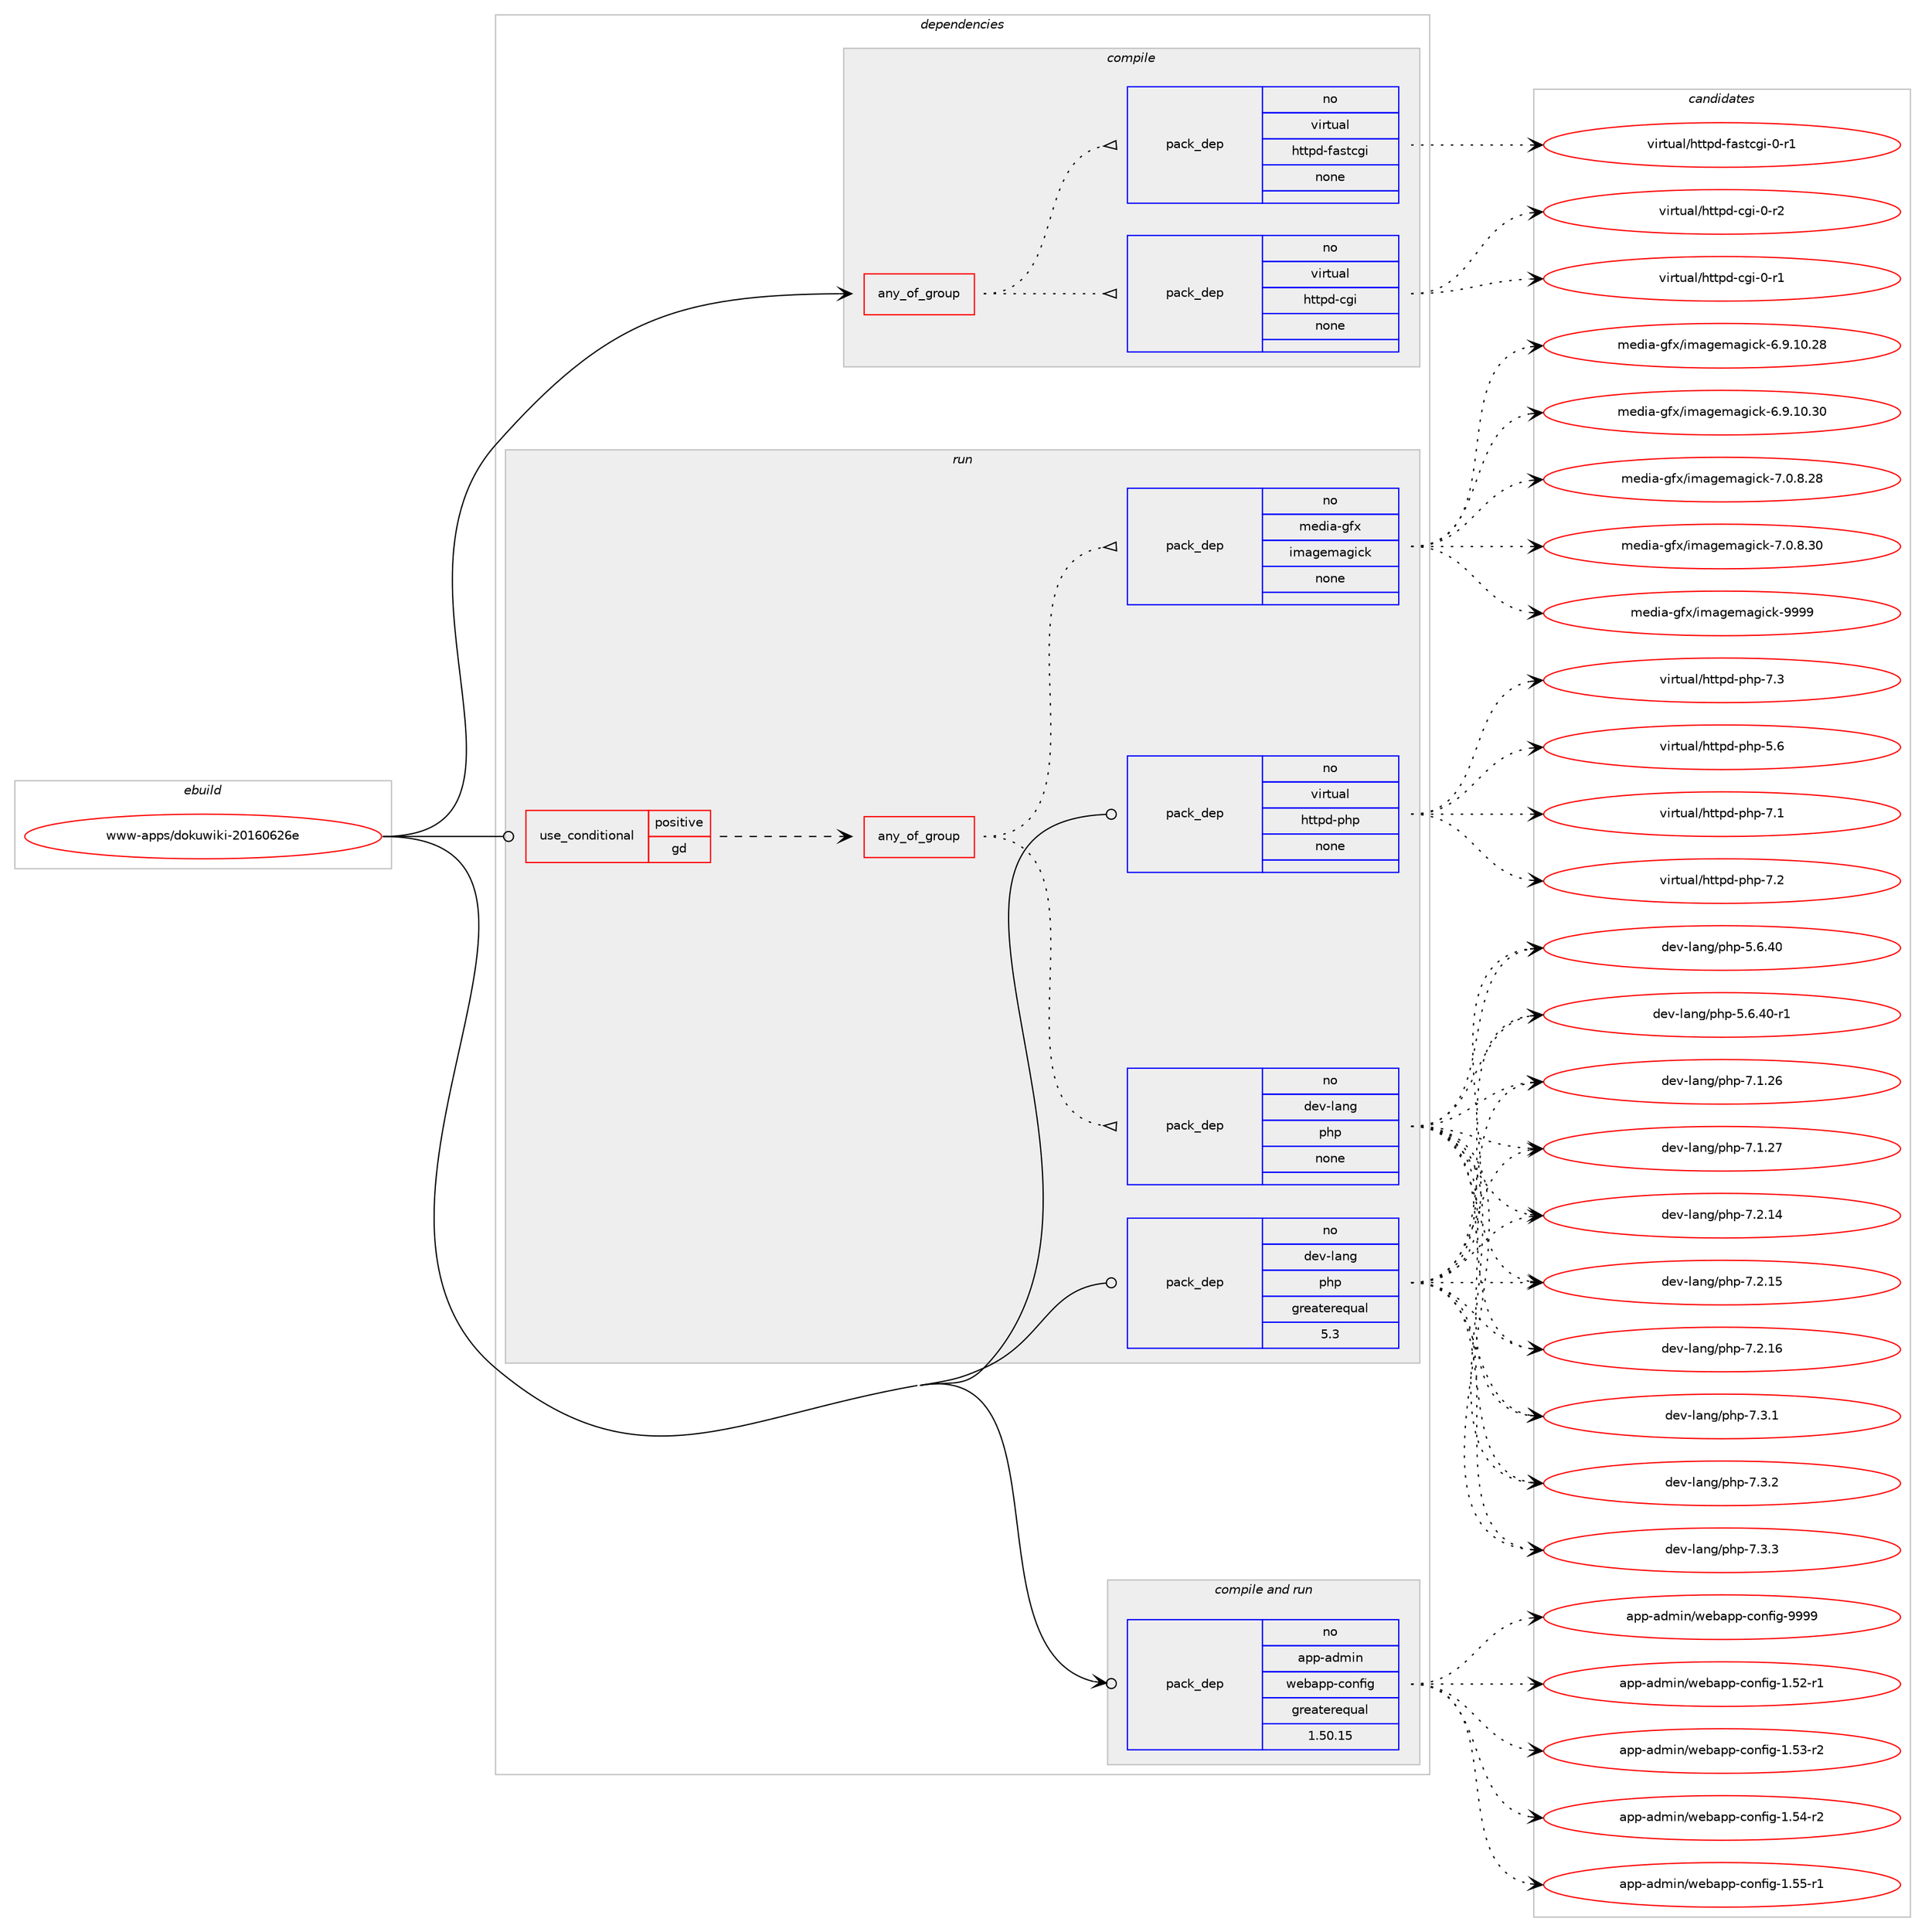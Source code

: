 digraph prolog {

# *************
# Graph options
# *************

newrank=true;
concentrate=true;
compound=true;
graph [rankdir=LR,fontname=Helvetica,fontsize=10,ranksep=1.5];#, ranksep=2.5, nodesep=0.2];
edge  [arrowhead=vee];
node  [fontname=Helvetica,fontsize=10];

# **********
# The ebuild
# **********

subgraph cluster_leftcol {
color=gray;
rank=same;
label=<<i>ebuild</i>>;
id [label="www-apps/dokuwiki-20160626e", color=red, width=4, href="../www-apps/dokuwiki-20160626e.svg"];
}

# ****************
# The dependencies
# ****************

subgraph cluster_midcol {
color=gray;
label=<<i>dependencies</i>>;
subgraph cluster_compile {
fillcolor="#eeeeee";
style=filled;
label=<<i>compile</i>>;
subgraph any28151 {
dependency1744233 [label=<<TABLE BORDER="0" CELLBORDER="1" CELLSPACING="0" CELLPADDING="4"><TR><TD CELLPADDING="10">any_of_group</TD></TR></TABLE>>, shape=none, color=red];subgraph pack1252120 {
dependency1744234 [label=<<TABLE BORDER="0" CELLBORDER="1" CELLSPACING="0" CELLPADDING="4" WIDTH="220"><TR><TD ROWSPAN="6" CELLPADDING="30">pack_dep</TD></TR><TR><TD WIDTH="110">no</TD></TR><TR><TD>virtual</TD></TR><TR><TD>httpd-cgi</TD></TR><TR><TD>none</TD></TR><TR><TD></TD></TR></TABLE>>, shape=none, color=blue];
}
dependency1744233:e -> dependency1744234:w [weight=20,style="dotted",arrowhead="oinv"];
subgraph pack1252121 {
dependency1744235 [label=<<TABLE BORDER="0" CELLBORDER="1" CELLSPACING="0" CELLPADDING="4" WIDTH="220"><TR><TD ROWSPAN="6" CELLPADDING="30">pack_dep</TD></TR><TR><TD WIDTH="110">no</TD></TR><TR><TD>virtual</TD></TR><TR><TD>httpd-fastcgi</TD></TR><TR><TD>none</TD></TR><TR><TD></TD></TR></TABLE>>, shape=none, color=blue];
}
dependency1744233:e -> dependency1744235:w [weight=20,style="dotted",arrowhead="oinv"];
}
id:e -> dependency1744233:w [weight=20,style="solid",arrowhead="vee"];
}
subgraph cluster_compileandrun {
fillcolor="#eeeeee";
style=filled;
label=<<i>compile and run</i>>;
subgraph pack1252122 {
dependency1744236 [label=<<TABLE BORDER="0" CELLBORDER="1" CELLSPACING="0" CELLPADDING="4" WIDTH="220"><TR><TD ROWSPAN="6" CELLPADDING="30">pack_dep</TD></TR><TR><TD WIDTH="110">no</TD></TR><TR><TD>app-admin</TD></TR><TR><TD>webapp-config</TD></TR><TR><TD>greaterequal</TD></TR><TR><TD>1.50.15</TD></TR></TABLE>>, shape=none, color=blue];
}
id:e -> dependency1744236:w [weight=20,style="solid",arrowhead="odotvee"];
}
subgraph cluster_run {
fillcolor="#eeeeee";
style=filled;
label=<<i>run</i>>;
subgraph cond462970 {
dependency1744237 [label=<<TABLE BORDER="0" CELLBORDER="1" CELLSPACING="0" CELLPADDING="4"><TR><TD ROWSPAN="3" CELLPADDING="10">use_conditional</TD></TR><TR><TD>positive</TD></TR><TR><TD>gd</TD></TR></TABLE>>, shape=none, color=red];
subgraph any28152 {
dependency1744238 [label=<<TABLE BORDER="0" CELLBORDER="1" CELLSPACING="0" CELLPADDING="4"><TR><TD CELLPADDING="10">any_of_group</TD></TR></TABLE>>, shape=none, color=red];subgraph pack1252123 {
dependency1744239 [label=<<TABLE BORDER="0" CELLBORDER="1" CELLSPACING="0" CELLPADDING="4" WIDTH="220"><TR><TD ROWSPAN="6" CELLPADDING="30">pack_dep</TD></TR><TR><TD WIDTH="110">no</TD></TR><TR><TD>dev-lang</TD></TR><TR><TD>php</TD></TR><TR><TD>none</TD></TR><TR><TD></TD></TR></TABLE>>, shape=none, color=blue];
}
dependency1744238:e -> dependency1744239:w [weight=20,style="dotted",arrowhead="oinv"];
subgraph pack1252124 {
dependency1744240 [label=<<TABLE BORDER="0" CELLBORDER="1" CELLSPACING="0" CELLPADDING="4" WIDTH="220"><TR><TD ROWSPAN="6" CELLPADDING="30">pack_dep</TD></TR><TR><TD WIDTH="110">no</TD></TR><TR><TD>media-gfx</TD></TR><TR><TD>imagemagick</TD></TR><TR><TD>none</TD></TR><TR><TD></TD></TR></TABLE>>, shape=none, color=blue];
}
dependency1744238:e -> dependency1744240:w [weight=20,style="dotted",arrowhead="oinv"];
}
dependency1744237:e -> dependency1744238:w [weight=20,style="dashed",arrowhead="vee"];
}
id:e -> dependency1744237:w [weight=20,style="solid",arrowhead="odot"];
subgraph pack1252125 {
dependency1744241 [label=<<TABLE BORDER="0" CELLBORDER="1" CELLSPACING="0" CELLPADDING="4" WIDTH="220"><TR><TD ROWSPAN="6" CELLPADDING="30">pack_dep</TD></TR><TR><TD WIDTH="110">no</TD></TR><TR><TD>dev-lang</TD></TR><TR><TD>php</TD></TR><TR><TD>greaterequal</TD></TR><TR><TD>5.3</TD></TR></TABLE>>, shape=none, color=blue];
}
id:e -> dependency1744241:w [weight=20,style="solid",arrowhead="odot"];
subgraph pack1252126 {
dependency1744242 [label=<<TABLE BORDER="0" CELLBORDER="1" CELLSPACING="0" CELLPADDING="4" WIDTH="220"><TR><TD ROWSPAN="6" CELLPADDING="30">pack_dep</TD></TR><TR><TD WIDTH="110">no</TD></TR><TR><TD>virtual</TD></TR><TR><TD>httpd-php</TD></TR><TR><TD>none</TD></TR><TR><TD></TD></TR></TABLE>>, shape=none, color=blue];
}
id:e -> dependency1744242:w [weight=20,style="solid",arrowhead="odot"];
}
}

# **************
# The candidates
# **************

subgraph cluster_choices {
rank=same;
color=gray;
label=<<i>candidates</i>>;

subgraph choice1252120 {
color=black;
nodesep=1;
choice1181051141161179710847104116116112100459910310545484511449 [label="virtual/httpd-cgi-0-r1", color=red, width=4,href="../virtual/httpd-cgi-0-r1.svg"];
choice1181051141161179710847104116116112100459910310545484511450 [label="virtual/httpd-cgi-0-r2", color=red, width=4,href="../virtual/httpd-cgi-0-r2.svg"];
dependency1744234:e -> choice1181051141161179710847104116116112100459910310545484511449:w [style=dotted,weight="100"];
dependency1744234:e -> choice1181051141161179710847104116116112100459910310545484511450:w [style=dotted,weight="100"];
}
subgraph choice1252121 {
color=black;
nodesep=1;
choice118105114116117971084710411611611210045102971151169910310545484511449 [label="virtual/httpd-fastcgi-0-r1", color=red, width=4,href="../virtual/httpd-fastcgi-0-r1.svg"];
dependency1744235:e -> choice118105114116117971084710411611611210045102971151169910310545484511449:w [style=dotted,weight="100"];
}
subgraph choice1252122 {
color=black;
nodesep=1;
choice971121124597100109105110471191019897112112459911111010210510345494653504511449 [label="app-admin/webapp-config-1.52-r1", color=red, width=4,href="../app-admin/webapp-config-1.52-r1.svg"];
choice971121124597100109105110471191019897112112459911111010210510345494653514511450 [label="app-admin/webapp-config-1.53-r2", color=red, width=4,href="../app-admin/webapp-config-1.53-r2.svg"];
choice971121124597100109105110471191019897112112459911111010210510345494653524511450 [label="app-admin/webapp-config-1.54-r2", color=red, width=4,href="../app-admin/webapp-config-1.54-r2.svg"];
choice971121124597100109105110471191019897112112459911111010210510345494653534511449 [label="app-admin/webapp-config-1.55-r1", color=red, width=4,href="../app-admin/webapp-config-1.55-r1.svg"];
choice97112112459710010910511047119101989711211245991111101021051034557575757 [label="app-admin/webapp-config-9999", color=red, width=4,href="../app-admin/webapp-config-9999.svg"];
dependency1744236:e -> choice971121124597100109105110471191019897112112459911111010210510345494653504511449:w [style=dotted,weight="100"];
dependency1744236:e -> choice971121124597100109105110471191019897112112459911111010210510345494653514511450:w [style=dotted,weight="100"];
dependency1744236:e -> choice971121124597100109105110471191019897112112459911111010210510345494653524511450:w [style=dotted,weight="100"];
dependency1744236:e -> choice971121124597100109105110471191019897112112459911111010210510345494653534511449:w [style=dotted,weight="100"];
dependency1744236:e -> choice97112112459710010910511047119101989711211245991111101021051034557575757:w [style=dotted,weight="100"];
}
subgraph choice1252123 {
color=black;
nodesep=1;
choice10010111845108971101034711210411245534654465248 [label="dev-lang/php-5.6.40", color=red, width=4,href="../dev-lang/php-5.6.40.svg"];
choice100101118451089711010347112104112455346544652484511449 [label="dev-lang/php-5.6.40-r1", color=red, width=4,href="../dev-lang/php-5.6.40-r1.svg"];
choice10010111845108971101034711210411245554649465054 [label="dev-lang/php-7.1.26", color=red, width=4,href="../dev-lang/php-7.1.26.svg"];
choice10010111845108971101034711210411245554649465055 [label="dev-lang/php-7.1.27", color=red, width=4,href="../dev-lang/php-7.1.27.svg"];
choice10010111845108971101034711210411245554650464952 [label="dev-lang/php-7.2.14", color=red, width=4,href="../dev-lang/php-7.2.14.svg"];
choice10010111845108971101034711210411245554650464953 [label="dev-lang/php-7.2.15", color=red, width=4,href="../dev-lang/php-7.2.15.svg"];
choice10010111845108971101034711210411245554650464954 [label="dev-lang/php-7.2.16", color=red, width=4,href="../dev-lang/php-7.2.16.svg"];
choice100101118451089711010347112104112455546514649 [label="dev-lang/php-7.3.1", color=red, width=4,href="../dev-lang/php-7.3.1.svg"];
choice100101118451089711010347112104112455546514650 [label="dev-lang/php-7.3.2", color=red, width=4,href="../dev-lang/php-7.3.2.svg"];
choice100101118451089711010347112104112455546514651 [label="dev-lang/php-7.3.3", color=red, width=4,href="../dev-lang/php-7.3.3.svg"];
dependency1744239:e -> choice10010111845108971101034711210411245534654465248:w [style=dotted,weight="100"];
dependency1744239:e -> choice100101118451089711010347112104112455346544652484511449:w [style=dotted,weight="100"];
dependency1744239:e -> choice10010111845108971101034711210411245554649465054:w [style=dotted,weight="100"];
dependency1744239:e -> choice10010111845108971101034711210411245554649465055:w [style=dotted,weight="100"];
dependency1744239:e -> choice10010111845108971101034711210411245554650464952:w [style=dotted,weight="100"];
dependency1744239:e -> choice10010111845108971101034711210411245554650464953:w [style=dotted,weight="100"];
dependency1744239:e -> choice10010111845108971101034711210411245554650464954:w [style=dotted,weight="100"];
dependency1744239:e -> choice100101118451089711010347112104112455546514649:w [style=dotted,weight="100"];
dependency1744239:e -> choice100101118451089711010347112104112455546514650:w [style=dotted,weight="100"];
dependency1744239:e -> choice100101118451089711010347112104112455546514651:w [style=dotted,weight="100"];
}
subgraph choice1252124 {
color=black;
nodesep=1;
choice10910110010597451031021204710510997103101109971031059910745544657464948465056 [label="media-gfx/imagemagick-6.9.10.28", color=red, width=4,href="../media-gfx/imagemagick-6.9.10.28.svg"];
choice10910110010597451031021204710510997103101109971031059910745544657464948465148 [label="media-gfx/imagemagick-6.9.10.30", color=red, width=4,href="../media-gfx/imagemagick-6.9.10.30.svg"];
choice109101100105974510310212047105109971031011099710310599107455546484656465056 [label="media-gfx/imagemagick-7.0.8.28", color=red, width=4,href="../media-gfx/imagemagick-7.0.8.28.svg"];
choice109101100105974510310212047105109971031011099710310599107455546484656465148 [label="media-gfx/imagemagick-7.0.8.30", color=red, width=4,href="../media-gfx/imagemagick-7.0.8.30.svg"];
choice1091011001059745103102120471051099710310110997103105991074557575757 [label="media-gfx/imagemagick-9999", color=red, width=4,href="../media-gfx/imagemagick-9999.svg"];
dependency1744240:e -> choice10910110010597451031021204710510997103101109971031059910745544657464948465056:w [style=dotted,weight="100"];
dependency1744240:e -> choice10910110010597451031021204710510997103101109971031059910745544657464948465148:w [style=dotted,weight="100"];
dependency1744240:e -> choice109101100105974510310212047105109971031011099710310599107455546484656465056:w [style=dotted,weight="100"];
dependency1744240:e -> choice109101100105974510310212047105109971031011099710310599107455546484656465148:w [style=dotted,weight="100"];
dependency1744240:e -> choice1091011001059745103102120471051099710310110997103105991074557575757:w [style=dotted,weight="100"];
}
subgraph choice1252125 {
color=black;
nodesep=1;
choice10010111845108971101034711210411245534654465248 [label="dev-lang/php-5.6.40", color=red, width=4,href="../dev-lang/php-5.6.40.svg"];
choice100101118451089711010347112104112455346544652484511449 [label="dev-lang/php-5.6.40-r1", color=red, width=4,href="../dev-lang/php-5.6.40-r1.svg"];
choice10010111845108971101034711210411245554649465054 [label="dev-lang/php-7.1.26", color=red, width=4,href="../dev-lang/php-7.1.26.svg"];
choice10010111845108971101034711210411245554649465055 [label="dev-lang/php-7.1.27", color=red, width=4,href="../dev-lang/php-7.1.27.svg"];
choice10010111845108971101034711210411245554650464952 [label="dev-lang/php-7.2.14", color=red, width=4,href="../dev-lang/php-7.2.14.svg"];
choice10010111845108971101034711210411245554650464953 [label="dev-lang/php-7.2.15", color=red, width=4,href="../dev-lang/php-7.2.15.svg"];
choice10010111845108971101034711210411245554650464954 [label="dev-lang/php-7.2.16", color=red, width=4,href="../dev-lang/php-7.2.16.svg"];
choice100101118451089711010347112104112455546514649 [label="dev-lang/php-7.3.1", color=red, width=4,href="../dev-lang/php-7.3.1.svg"];
choice100101118451089711010347112104112455546514650 [label="dev-lang/php-7.3.2", color=red, width=4,href="../dev-lang/php-7.3.2.svg"];
choice100101118451089711010347112104112455546514651 [label="dev-lang/php-7.3.3", color=red, width=4,href="../dev-lang/php-7.3.3.svg"];
dependency1744241:e -> choice10010111845108971101034711210411245534654465248:w [style=dotted,weight="100"];
dependency1744241:e -> choice100101118451089711010347112104112455346544652484511449:w [style=dotted,weight="100"];
dependency1744241:e -> choice10010111845108971101034711210411245554649465054:w [style=dotted,weight="100"];
dependency1744241:e -> choice10010111845108971101034711210411245554649465055:w [style=dotted,weight="100"];
dependency1744241:e -> choice10010111845108971101034711210411245554650464952:w [style=dotted,weight="100"];
dependency1744241:e -> choice10010111845108971101034711210411245554650464953:w [style=dotted,weight="100"];
dependency1744241:e -> choice10010111845108971101034711210411245554650464954:w [style=dotted,weight="100"];
dependency1744241:e -> choice100101118451089711010347112104112455546514649:w [style=dotted,weight="100"];
dependency1744241:e -> choice100101118451089711010347112104112455546514650:w [style=dotted,weight="100"];
dependency1744241:e -> choice100101118451089711010347112104112455546514651:w [style=dotted,weight="100"];
}
subgraph choice1252126 {
color=black;
nodesep=1;
choice11810511411611797108471041161161121004511210411245534654 [label="virtual/httpd-php-5.6", color=red, width=4,href="../virtual/httpd-php-5.6.svg"];
choice11810511411611797108471041161161121004511210411245554649 [label="virtual/httpd-php-7.1", color=red, width=4,href="../virtual/httpd-php-7.1.svg"];
choice11810511411611797108471041161161121004511210411245554650 [label="virtual/httpd-php-7.2", color=red, width=4,href="../virtual/httpd-php-7.2.svg"];
choice11810511411611797108471041161161121004511210411245554651 [label="virtual/httpd-php-7.3", color=red, width=4,href="../virtual/httpd-php-7.3.svg"];
dependency1744242:e -> choice11810511411611797108471041161161121004511210411245534654:w [style=dotted,weight="100"];
dependency1744242:e -> choice11810511411611797108471041161161121004511210411245554649:w [style=dotted,weight="100"];
dependency1744242:e -> choice11810511411611797108471041161161121004511210411245554650:w [style=dotted,weight="100"];
dependency1744242:e -> choice11810511411611797108471041161161121004511210411245554651:w [style=dotted,weight="100"];
}
}

}
